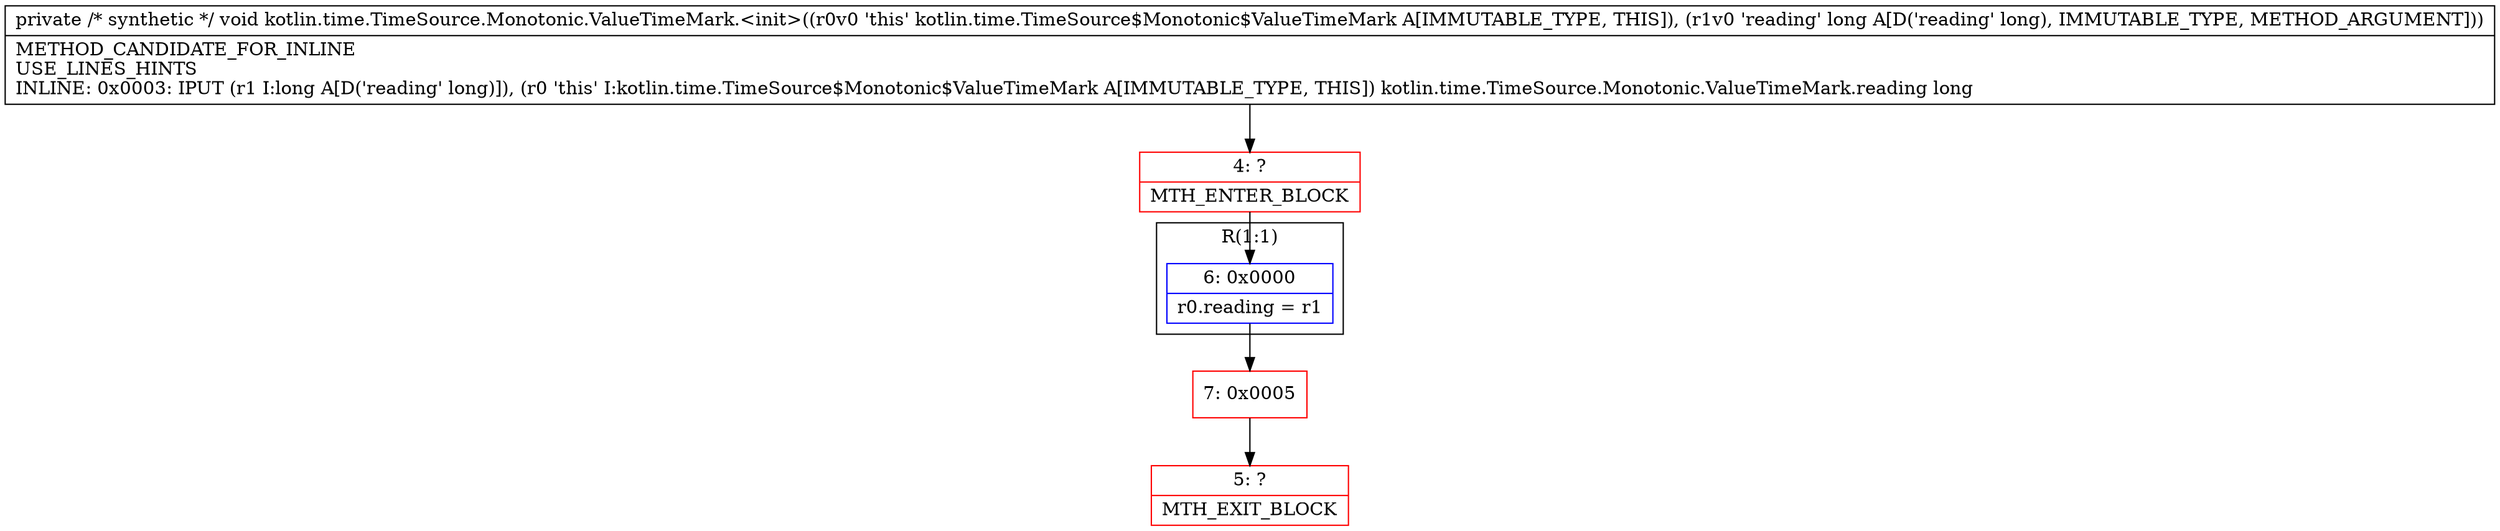 digraph "CFG forkotlin.time.TimeSource.Monotonic.ValueTimeMark.\<init\>(J)V" {
subgraph cluster_Region_1775344058 {
label = "R(1:1)";
node [shape=record,color=blue];
Node_6 [shape=record,label="{6\:\ 0x0000|r0.reading = r1\l}"];
}
Node_4 [shape=record,color=red,label="{4\:\ ?|MTH_ENTER_BLOCK\l}"];
Node_7 [shape=record,color=red,label="{7\:\ 0x0005}"];
Node_5 [shape=record,color=red,label="{5\:\ ?|MTH_EXIT_BLOCK\l}"];
MethodNode[shape=record,label="{private \/* synthetic *\/ void kotlin.time.TimeSource.Monotonic.ValueTimeMark.\<init\>((r0v0 'this' kotlin.time.TimeSource$Monotonic$ValueTimeMark A[IMMUTABLE_TYPE, THIS]), (r1v0 'reading' long A[D('reading' long), IMMUTABLE_TYPE, METHOD_ARGUMENT]))  | METHOD_CANDIDATE_FOR_INLINE\lUSE_LINES_HINTS\lINLINE: 0x0003: IPUT  (r1 I:long A[D('reading' long)]), (r0 'this' I:kotlin.time.TimeSource$Monotonic$ValueTimeMark A[IMMUTABLE_TYPE, THIS]) kotlin.time.TimeSource.Monotonic.ValueTimeMark.reading long\l}"];
MethodNode -> Node_4;Node_6 -> Node_7;
Node_4 -> Node_6;
Node_7 -> Node_5;
}

